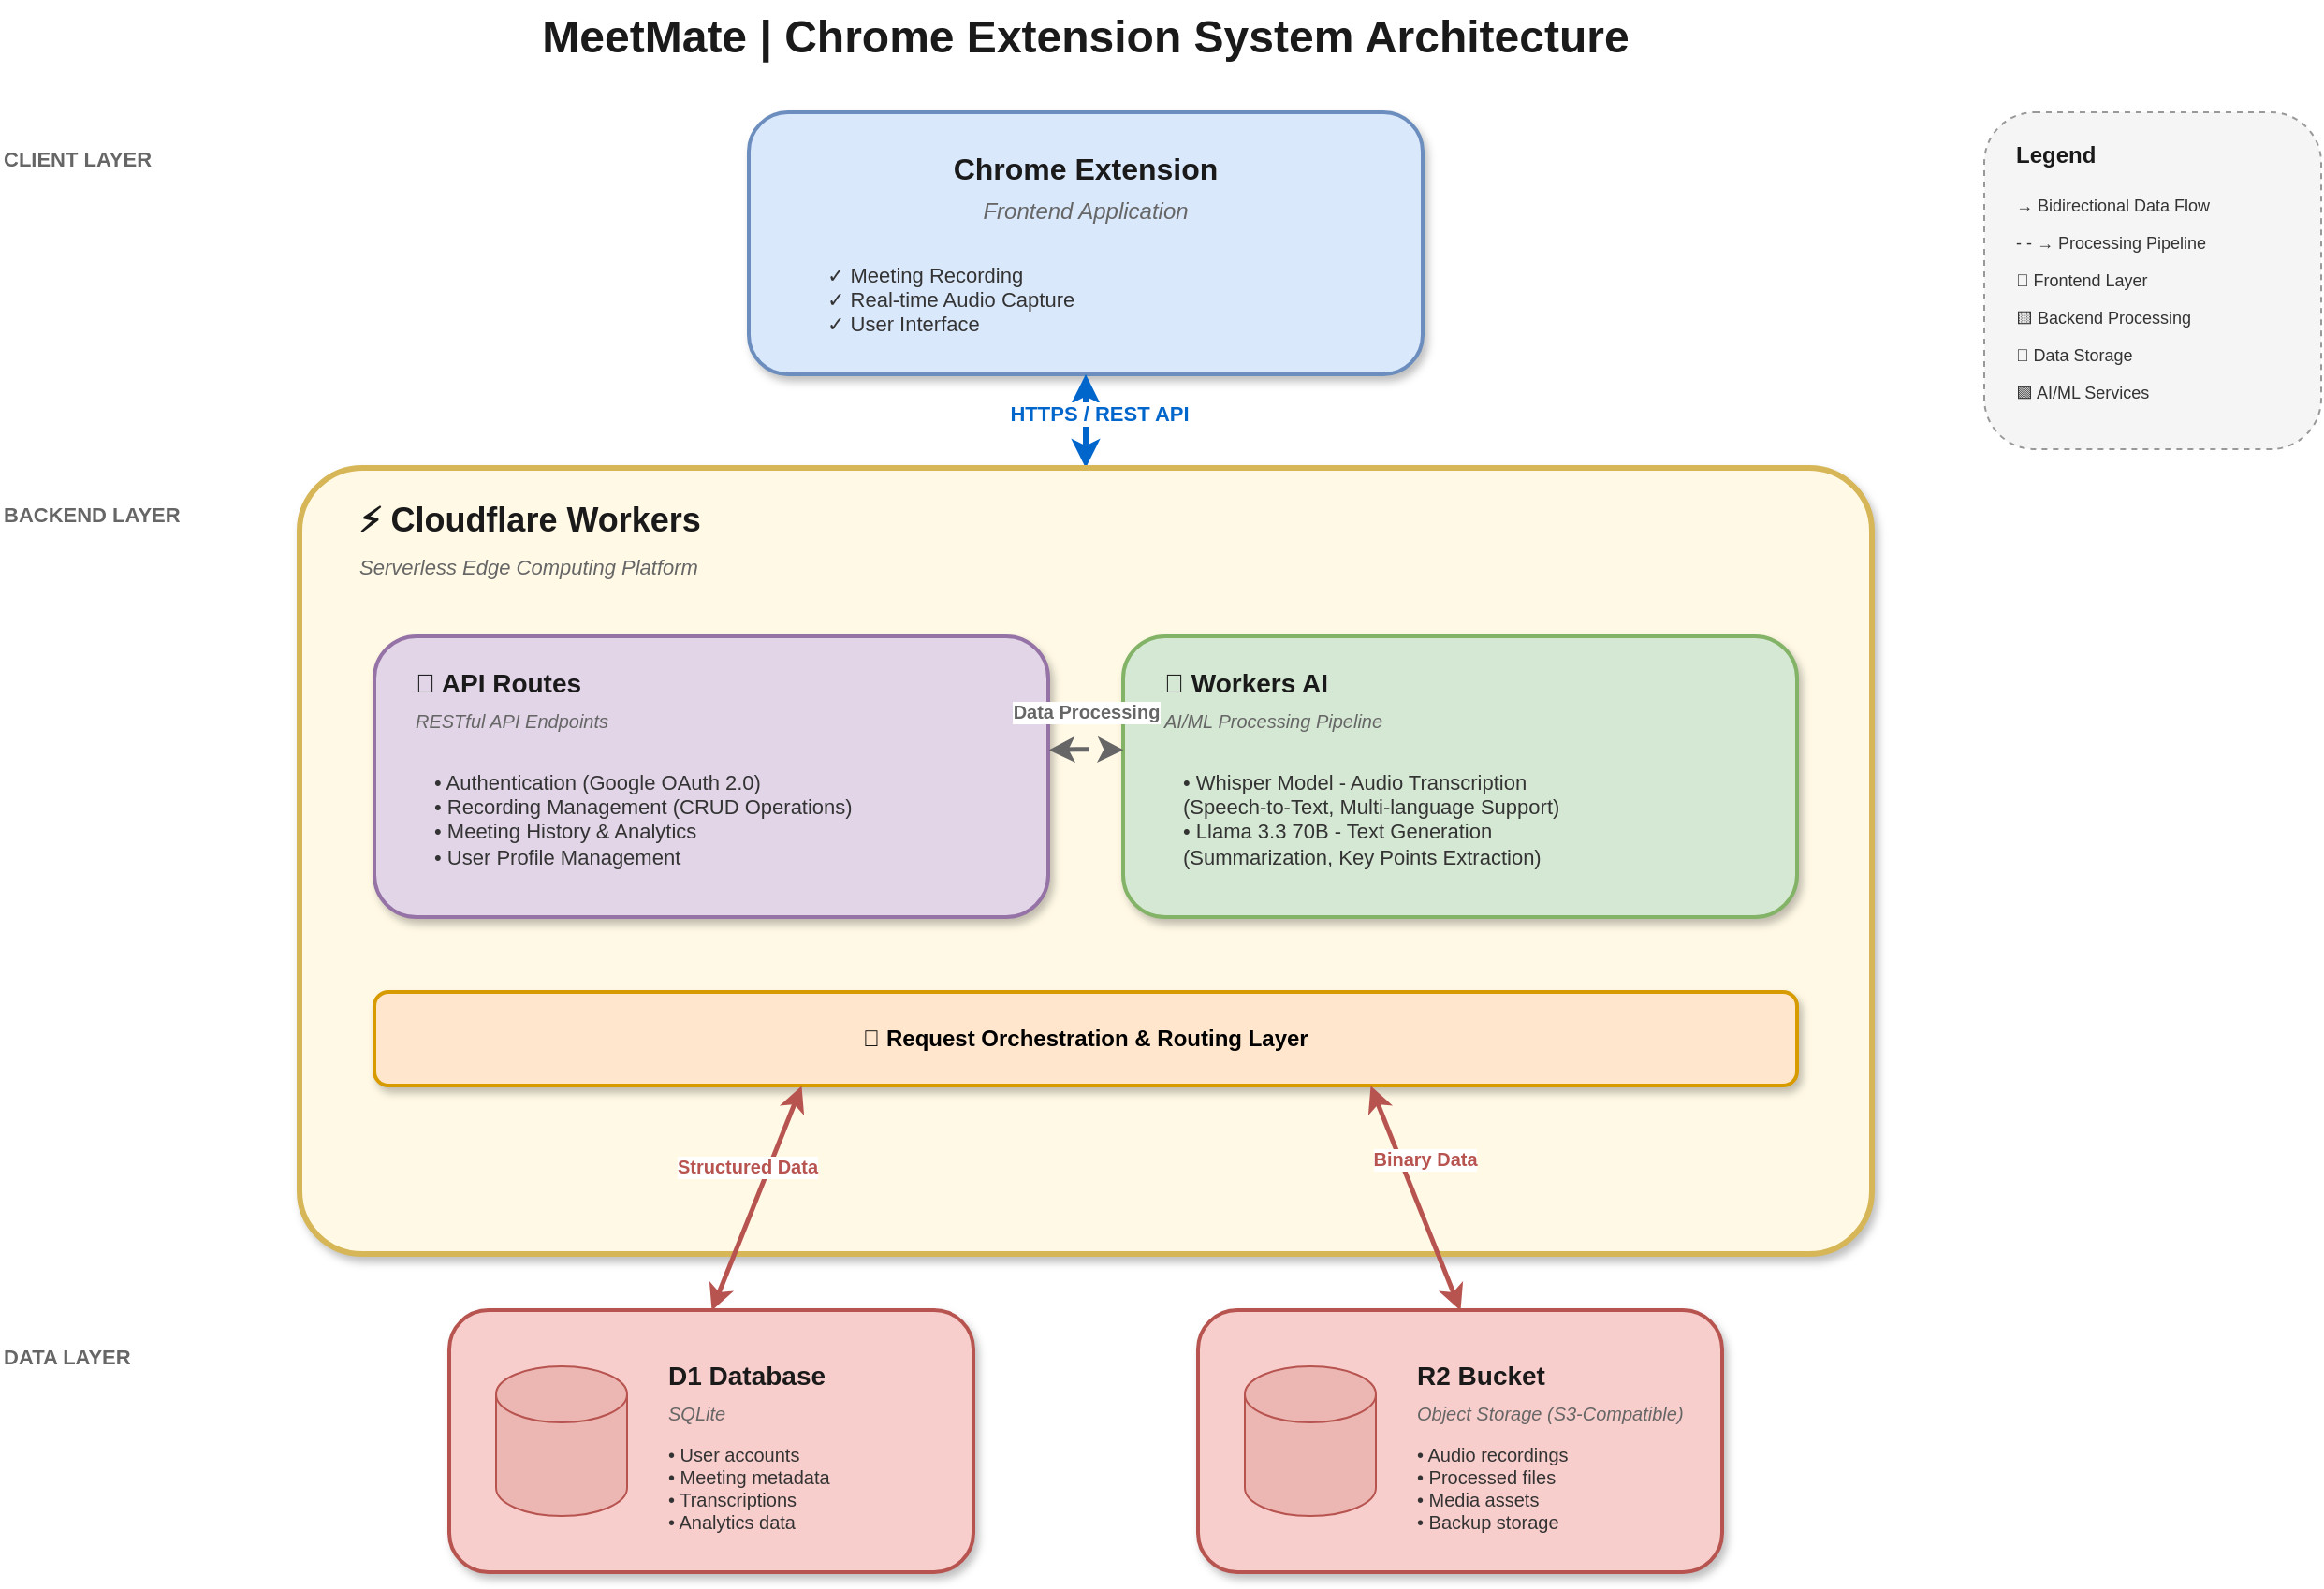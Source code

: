 <mxfile version="28.2.7">
  <diagram name="Architecture" id="architecture">
    <mxGraphModel dx="1455" dy="778" grid="1" gridSize="10" guides="1" tooltips="1" connect="1" arrows="1" fold="1" page="1" pageScale="1" pageWidth="1400" pageHeight="900" math="0" shadow="0">
      <root>
        <mxCell id="0" />
        <mxCell id="1" parent="0" />
        <mxCell id="title" value="MeetMate | Chrome Extension System Architecture" style="text;html=1;strokeColor=none;fillColor=none;align=center;verticalAlign=middle;whiteSpace=wrap;fontSize=24;fontStyle=1;fontColor=#1A1A1A;" parent="1" vertex="1">
          <mxGeometry x="400" y="20" width="600" height="40" as="geometry" />
        </mxCell>
        <mxCell id="client-layer" value="CLIENT LAYER" style="text;html=1;strokeColor=none;fillColor=none;align=left;verticalAlign=middle;whiteSpace=wrap;fontSize=11;fontStyle=1;fontColor=#666666;" parent="1" vertex="1">
          <mxGeometry x="120" y="90" width="120" height="30" as="geometry" />
        </mxCell>
        <mxCell id="chrome-ext" value="" style="rounded=1;whiteSpace=wrap;html=1;fillColor=#dae8fc;strokeColor=#6c8ebf;fontSize=14;fontStyle=0;shadow=1;glass=0;strokeWidth=2;" parent="1" vertex="1">
          <mxGeometry x="520" y="80" width="360" height="140" as="geometry" />
        </mxCell>
        <mxCell id="chrome-title" value="Chrome Extension" style="text;html=1;strokeColor=none;fillColor=none;align=center;verticalAlign=middle;whiteSpace=wrap;fontSize=16;fontStyle=1;fontColor=#1A1A1A;" parent="1" vertex="1">
          <mxGeometry x="520" y="95" width="360" height="30" as="geometry" />
        </mxCell>
        <mxCell id="chrome-subtitle" value="Frontend Application" style="text;html=1;strokeColor=none;fillColor=none;align=center;verticalAlign=middle;whiteSpace=wrap;fontSize=12;fontColor=#666666;fontStyle=2;" parent="1" vertex="1">
          <mxGeometry x="520" y="120" width="360" height="25" as="geometry" />
        </mxCell>
        <mxCell id="chrome-features" value="✓ Meeting Recording&#xa;✓ Real-time Audio Capture&#xa;✓ User Interface" style="text;html=1;strokeColor=none;fillColor=none;align=left;verticalAlign=middle;whiteSpace=wrap;fontSize=11;fontColor=#333333;spacingLeft=20;" parent="1" vertex="1">
          <mxGeometry x="540" y="150" width="320" height="60" as="geometry" />
        </mxCell>
        <mxCell id="https-conn" value="" style="endArrow=classic;startArrow=classic;html=1;strokeWidth=3;strokeColor=#0066CC;rounded=1;" parent="1" source="chrome-ext" target="cloudflare-main" edge="1">
          <mxGeometry width="50" height="50" relative="1" as="geometry">
            <mxPoint x="540" y="300" as="sourcePoint" />
            <mxPoint x="590" y="250" as="targetPoint" />
          </mxGeometry>
        </mxCell>
        <mxCell id="https-label" value="HTTPS / REST API" style="edgeLabel;html=1;align=center;verticalAlign=middle;resizable=0;points=[];fontSize=11;fontStyle=1;fontColor=#0066CC;backgroundColor=#FFFFFF;spacing=5;" parent="https-conn" vertex="1" connectable="0">
          <mxGeometry x="-0.1" y="2" relative="1" as="geometry">
            <mxPoint x="5" y="-2" as="offset" />
          </mxGeometry>
        </mxCell>
        <mxCell id="backend-layer" value="BACKEND LAYER" style="text;html=1;strokeColor=none;fillColor=none;align=left;verticalAlign=middle;whiteSpace=wrap;fontSize=11;fontStyle=1;fontColor=#666666;" parent="1" vertex="1">
          <mxGeometry x="120" y="280" width="140" height="30" as="geometry" />
        </mxCell>
        <mxCell id="cloudflare-main" value="" style="rounded=1;whiteSpace=wrap;html=1;fillColor=#FFF9E6;strokeColor=#d6b656;strokeWidth=3;shadow=1;glass=0;arcSize=8;" parent="1" vertex="1">
          <mxGeometry x="280" y="270" width="840" height="420" as="geometry" />
        </mxCell>
        <mxCell id="cf-title" value="⚡ Cloudflare Workers" style="text;html=1;strokeColor=none;fillColor=none;align=left;verticalAlign=middle;whiteSpace=wrap;fontSize=18;fontStyle=1;fontColor=#1A1A1A;spacingLeft=15;" parent="1" vertex="1">
          <mxGeometry x="295" y="280" width="300" height="35" as="geometry" />
        </mxCell>
        <mxCell id="cf-subtitle" value="Serverless Edge Computing Platform" style="text;html=1;strokeColor=none;fillColor=none;align=left;verticalAlign=middle;whiteSpace=wrap;fontSize=11;fontColor=#666666;fontStyle=2;spacingLeft=15;" parent="1" vertex="1">
          <mxGeometry x="295" y="310" width="300" height="25" as="geometry" />
        </mxCell>
        <mxCell id="api-box" value="" style="rounded=1;whiteSpace=wrap;html=1;fillColor=#e1d5e7;strokeColor=#9673a6;strokeWidth=2;shadow=1;" parent="1" vertex="1">
          <mxGeometry x="320" y="360" width="360" height="150" as="geometry" />
        </mxCell>
        <mxCell id="api-title" value="🔌 API Routes" style="text;html=1;strokeColor=none;fillColor=none;align=left;verticalAlign=middle;whiteSpace=wrap;fontSize=14;fontStyle=1;fontColor=#1A1A1A;spacingLeft=10;" parent="1" vertex="1">
          <mxGeometry x="330" y="370" width="340" height="30" as="geometry" />
        </mxCell>
        <mxCell id="api-desc" value="RESTful API Endpoints" style="text;html=1;strokeColor=none;fillColor=none;align=left;verticalAlign=middle;whiteSpace=wrap;fontSize=10;fontColor=#666666;fontStyle=2;spacingLeft=10;" parent="1" vertex="1">
          <mxGeometry x="330" y="395" width="340" height="20" as="geometry" />
        </mxCell>
        <mxCell id="api-items" value="• Authentication (Google OAuth 2.0)&#xa;• Recording Management (CRUD Operations)&#xa;• Meeting History &amp; Analytics&#xa;• User Profile Management" style="text;html=1;strokeColor=none;fillColor=none;align=left;verticalAlign=top;whiteSpace=wrap;fontSize=11;fontColor=#333333;spacingLeft=20;spacingTop=5;" parent="1" vertex="1">
          <mxGeometry x="330" y="420" width="340" height="80" as="geometry" />
        </mxCell>
        <mxCell id="ai-box" value="" style="rounded=1;whiteSpace=wrap;html=1;fillColor=#d5e8d4;strokeColor=#82b366;strokeWidth=2;shadow=1;" parent="1" vertex="1">
          <mxGeometry x="720" y="360" width="360" height="150" as="geometry" />
        </mxCell>
        <mxCell id="ai-title" value="🤖 Workers AI" style="text;html=1;strokeColor=none;fillColor=none;align=left;verticalAlign=middle;whiteSpace=wrap;fontSize=14;fontStyle=1;fontColor=#1A1A1A;spacingLeft=10;" parent="1" vertex="1">
          <mxGeometry x="730" y="370" width="340" height="30" as="geometry" />
        </mxCell>
        <mxCell id="ai-desc" value="AI/ML Processing Pipeline" style="text;html=1;strokeColor=none;fillColor=none;align=left;verticalAlign=middle;whiteSpace=wrap;fontSize=10;fontColor=#666666;fontStyle=2;spacingLeft=10;" parent="1" vertex="1">
          <mxGeometry x="730" y="395" width="340" height="20" as="geometry" />
        </mxCell>
        <mxCell id="ai-items" value="• Whisper Model - Audio Transcription&#xa;  (Speech-to-Text, Multi-language Support)&#xa;• Llama 3.3 70B - Text Generation&#xa;  (Summarization, Key Points Extraction)" style="text;html=1;strokeColor=none;fillColor=none;align=left;verticalAlign=top;whiteSpace=wrap;fontSize=11;fontColor=#333333;spacingLeft=20;spacingTop=5;" parent="1" vertex="1">
          <mxGeometry x="730" y="420" width="340" height="80" as="geometry" />
        </mxCell>
        <mxCell id="api-to-ai" value="" style="endArrow=classic;startArrow=classic;html=1;strokeWidth=2.5;strokeColor=#666666;rounded=1;dashed=1;dashPattern=5 5;" parent="1" edge="1">
          <mxGeometry width="50" height="50" relative="1" as="geometry">
            <mxPoint x="680" y="420.5" as="sourcePoint" />
            <mxPoint x="720" y="420.5" as="targetPoint" />
            <Array as="points">
              <mxPoint x="700" y="420" />
            </Array>
          </mxGeometry>
        </mxCell>
        <mxCell id="process-label" value="Data Processing" style="edgeLabel;html=1;align=center;verticalAlign=middle;resizable=0;points=[];fontSize=10;fontStyle=1;fontColor=#666666;backgroundColor=#FFFFFF;" parent="api-to-ai" vertex="1" connectable="0">
          <mxGeometry x="-0.05" y="1" relative="1" as="geometry">
            <mxPoint x="1" y="-19" as="offset" />
          </mxGeometry>
        </mxCell>
        <mxCell id="orchestration" value="🔄 Request Orchestration &amp; Routing Layer" style="rounded=1;whiteSpace=wrap;html=1;fillColor=#FFE6CC;strokeColor=#d79b00;strokeWidth=2;fontSize=12;fontStyle=1;shadow=1;" parent="1" vertex="1">
          <mxGeometry x="320" y="550" width="760" height="50" as="geometry" />
        </mxCell>
        <mxCell id="data-layer" value="DATA LAYER" style="text;html=1;strokeColor=none;fillColor=none;align=left;verticalAlign=middle;whiteSpace=wrap;fontSize=11;fontStyle=1;fontColor=#666666;" parent="1" vertex="1">
          <mxGeometry x="120" y="730" width="120" height="30" as="geometry" />
        </mxCell>
        <mxCell id="d1-container" value="" style="rounded=1;whiteSpace=wrap;html=1;fillColor=#f8cecc;strokeColor=#b85450;strokeWidth=2;shadow=1;" parent="1" vertex="1">
          <mxGeometry x="360" y="720" width="280" height="140" as="geometry" />
        </mxCell>
        <mxCell id="d1-icon" value="" style="shape=cylinder3;whiteSpace=wrap;html=1;boundedLbl=1;backgroundOutline=1;size=15;fillColor=#b85450;strokeColor=#b85450;fontSize=13;fontStyle=1;fillOpacity=20;" parent="1" vertex="1">
          <mxGeometry x="385" y="750" width="70" height="80" as="geometry" />
        </mxCell>
        <mxCell id="d1-title" value="D1 Database" style="text;html=1;strokeColor=none;fillColor=none;align=left;verticalAlign=middle;whiteSpace=wrap;fontSize=14;fontStyle=1;fontColor=#1A1A1A;spacingLeft=5;" parent="1" vertex="1">
          <mxGeometry x="470" y="740" width="160" height="30" as="geometry" />
        </mxCell>
        <mxCell id="d1-tech" value="SQLite" style="text;html=1;strokeColor=none;fillColor=none;align=left;verticalAlign=middle;whiteSpace=wrap;fontSize=10;fontColor=#666666;fontStyle=2;spacingLeft=5;" parent="1" vertex="1">
          <mxGeometry x="470" y="765" width="160" height="20" as="geometry" />
        </mxCell>
        <mxCell id="d1-features" value="• User accounts&#xa;• Meeting metadata&#xa;• Transcriptions&#xa;• Analytics data" style="text;html=1;strokeColor=none;fillColor=none;align=left;verticalAlign=top;whiteSpace=wrap;fontSize=10;fontColor=#333333;spacingLeft=5;" parent="1" vertex="1">
          <mxGeometry x="470" y="785" width="160" height="65" as="geometry" />
        </mxCell>
        <mxCell id="r2-container" value="" style="rounded=1;whiteSpace=wrap;html=1;fillColor=#f8cecc;strokeColor=#b85450;strokeWidth=2;shadow=1;" parent="1" vertex="1">
          <mxGeometry x="760" y="720" width="280" height="140" as="geometry" />
        </mxCell>
        <mxCell id="r2-icon" value="" style="shape=cylinder3;whiteSpace=wrap;html=1;boundedLbl=1;backgroundOutline=1;size=15;fillColor=#b85450;strokeColor=#b85450;fontSize=13;fontStyle=1;fillOpacity=20;" parent="1" vertex="1">
          <mxGeometry x="785" y="750" width="70" height="80" as="geometry" />
        </mxCell>
        <mxCell id="r2-title" value="R2 Bucket" style="text;html=1;strokeColor=none;fillColor=none;align=left;verticalAlign=middle;whiteSpace=wrap;fontSize=14;fontStyle=1;fontColor=#1A1A1A;spacingLeft=5;" parent="1" vertex="1">
          <mxGeometry x="870" y="740" width="160" height="30" as="geometry" />
        </mxCell>
        <mxCell id="r2-tech" value="Object Storage (S3-Compatible)" style="text;html=1;strokeColor=none;fillColor=none;align=left;verticalAlign=middle;whiteSpace=wrap;fontSize=10;fontColor=#666666;fontStyle=2;spacingLeft=5;" parent="1" vertex="1">
          <mxGeometry x="870" y="765" width="160" height="20" as="geometry" />
        </mxCell>
        <mxCell id="r2-features" value="• Audio recordings&#xa;• Processed files&#xa;• Media assets&#xa;• Backup storage" style="text;html=1;strokeColor=none;fillColor=none;align=left;verticalAlign=top;whiteSpace=wrap;fontSize=10;fontColor=#333333;spacingLeft=5;" parent="1" vertex="1">
          <mxGeometry x="870" y="785" width="160" height="65" as="geometry" />
        </mxCell>
        <mxCell id="to-d1" value="" style="endArrow=classic;startArrow=classic;html=1;strokeWidth=2.5;exitX=0.3;exitY=1;exitDx=0;exitDy=0;entryX=0.5;entryY=0;entryDx=0;entryDy=0;strokeColor=#b85450;rounded=1;exitPerimeter=0;" parent="1" source="orchestration" target="d1-container" edge="1">
          <mxGeometry width="50" height="50" relative="1" as="geometry">
            <mxPoint x="440" y="670" as="sourcePoint" />
            <mxPoint x="490" y="620" as="targetPoint" />
          </mxGeometry>
        </mxCell>
        <mxCell id="d1-label" value="Structured Data" style="edgeLabel;html=1;align=center;verticalAlign=middle;resizable=0;points=[];fontSize=10;fontStyle=1;fontColor=#b85450;backgroundColor=#FFFFFF;" parent="to-d1" vertex="1" connectable="0">
          <mxGeometry x="-0.15" y="1" relative="1" as="geometry">
            <mxPoint x="-10" y="-9" as="offset" />
          </mxGeometry>
        </mxCell>
        <mxCell id="to-r2" value="" style="endArrow=classic;startArrow=classic;html=1;strokeWidth=2.5;exitX=0.7;exitY=1;exitDx=0;exitDy=0;entryX=0.5;entryY=0;entryDx=0;entryDy=0;strokeColor=#b85450;rounded=1;exitPerimeter=0;" parent="1" source="orchestration" target="r2-container" edge="1">
          <mxGeometry width="50" height="50" relative="1" as="geometry">
            <mxPoint x="640" y="670" as="sourcePoint" />
            <mxPoint x="690" y="620" as="targetPoint" />
          </mxGeometry>
        </mxCell>
        <mxCell id="r2-label" value="Binary Data" style="edgeLabel;html=1;align=center;verticalAlign=middle;resizable=0;points=[];fontSize=10;fontStyle=1;fontColor=#b85450;backgroundColor=#FFFFFF;" parent="to-r2" vertex="1" connectable="0">
          <mxGeometry x="-0.2" relative="1" as="geometry">
            <mxPoint x="10" y="-9" as="offset" />
          </mxGeometry>
        </mxCell>
        <mxCell id="legend-box" value="" style="rounded=1;whiteSpace=wrap;html=1;fillColor=#F5F5F5;strokeColor=#999999;strokeWidth=1;dashed=1;" parent="1" vertex="1">
          <mxGeometry x="1180" y="80" width="180" height="180" as="geometry" />
        </mxCell>
        <mxCell id="legend-title" value="Legend" style="text;html=1;strokeColor=none;fillColor=none;align=left;verticalAlign=middle;whiteSpace=wrap;fontSize=12;fontStyle=1;fontColor=#1A1A1A;spacingLeft=10;" parent="1" vertex="1">
          <mxGeometry x="1185" y="90" width="170" height="25" as="geometry" />
        </mxCell>
        <mxCell id="legend-1" value="→ Bidirectional Data Flow" style="text;html=1;strokeColor=none;fillColor=none;align=left;verticalAlign=middle;whiteSpace=wrap;fontSize=9;fontColor=#333333;spacingLeft=10;" parent="1" vertex="1">
          <mxGeometry x="1185" y="120" width="170" height="20" as="geometry" />
        </mxCell>
        <mxCell id="legend-2" value="- - → Processing Pipeline" style="text;html=1;strokeColor=none;fillColor=none;align=left;verticalAlign=middle;whiteSpace=wrap;fontSize=9;fontColor=#333333;spacingLeft=10;" parent="1" vertex="1">
          <mxGeometry x="1185" y="140" width="170" height="20" as="geometry" />
        </mxCell>
        <mxCell id="legend-3" value="🔷 Frontend Layer" style="text;html=1;strokeColor=none;fillColor=none;align=left;verticalAlign=middle;whiteSpace=wrap;fontSize=9;fontColor=#333333;spacingLeft=10;" parent="1" vertex="1">
          <mxGeometry x="1185" y="160" width="170" height="20" as="geometry" />
        </mxCell>
        <mxCell id="legend-4" value="🟨 Backend Processing" style="text;html=1;strokeColor=none;fillColor=none;align=left;verticalAlign=middle;whiteSpace=wrap;fontSize=9;fontColor=#333333;spacingLeft=10;" parent="1" vertex="1">
          <mxGeometry x="1185" y="180" width="170" height="20" as="geometry" />
        </mxCell>
        <mxCell id="legend-5" value="🔴 Data Storage" style="text;html=1;strokeColor=none;fillColor=none;align=left;verticalAlign=middle;whiteSpace=wrap;fontSize=9;fontColor=#333333;spacingLeft=10;" parent="1" vertex="1">
          <mxGeometry x="1185" y="200" width="170" height="20" as="geometry" />
        </mxCell>
        <mxCell id="legend-6" value="🟩 AI/ML Services" style="text;html=1;strokeColor=none;fillColor=none;align=left;verticalAlign=middle;whiteSpace=wrap;fontSize=9;fontColor=#333333;spacingLeft=10;" parent="1" vertex="1">
          <mxGeometry x="1185" y="220" width="170" height="20" as="geometry" />
        </mxCell>
      </root>
    </mxGraphModel>
  </diagram>
</mxfile>
